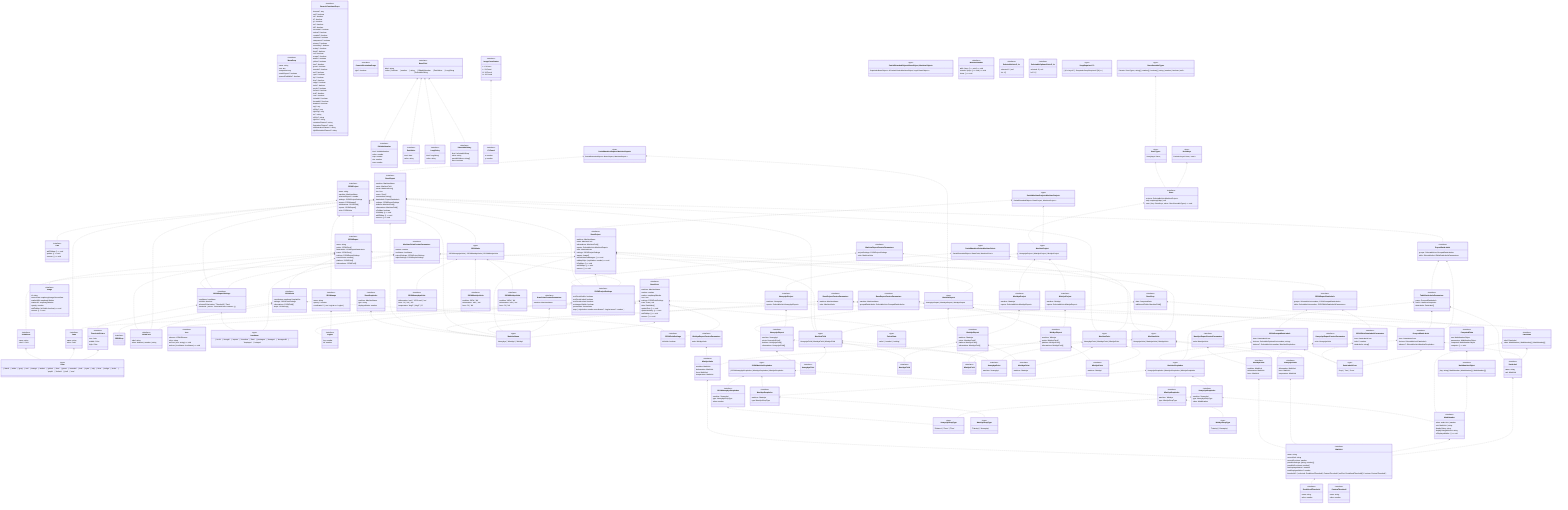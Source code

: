 classDiagram
class MenuProp {
  <<interface>>
  name: string
  icon: any
  component: any
  needsReport?: boolean
  openedOnMobile?: boolean
}



class GenericContainerProps {
  <<interface>>
  element?: any
  xxxl?: boolean
  xxl?: boolean
  xl?: boolean
  lg?: boolean
  sm?: boolean
  full?: boolean
  horizontal?: boolean
  vertical?: boolean
  rounded?: boolean
  colorless?: boolean
  transparent?: boolean
  primary?: boolean
  secondary?: boolean
  tertiary?: boolean
  black?: boolean
  red?: boolean
  orange?: boolean
  amber?: boolean
  yellow?: boolean
  lime?: boolean
  green?: boolean
  emerald?: boolean
  teal?: boolean
  cyan?: boolean
  sky?: boolean
  blue?: boolean
  indigo?: boolean
  violet?: boolean
  purple?: boolean
  fuchsia?: boolean
  pink?: boolean
  rose?: boolean
  clickable?: boolean
  focusable?: boolean
  disabled?: boolean
  svg?: any
  leftSvg?: any
  rightSvg?: any
  src?: string
  leftSrc?: string
  rightSrc?: string
  containerClasses?: string
  illustrationClasses?: string
  leftIllustrationClasses?: string
  rightIllustrationClasses?: string
}



class GenericIllustrationProps {
  <<interface>>
  right?: boolean
}



class Color {
  <<type>>
  | 'black'   | 'white'   | 'gray'   | 'red'   | 'orange'   | 'amber'   | 'yellow'   | 'lime'   | 'green'   | 'emerald'   | 'teal'   | 'cyan'   | 'sky'   | 'blue'   | 'indigo'   | 'violet'   | 'purple'   | 'fuchsia'   | 'pink'   | 'rose'
}



class MathNumberObject {
  <<interface>>
  [key: string]: MathNumber | MathNumber[] | MathNumber[][]
}
MathNumberObject <.. MathNumber


class ComputedData {
  <<interface>>
  raw: MathNumberObject
  parameters: MathNumberObject
  computed: MathNumberObject
  compute: #40;#41; =#62; void
}
ComputedData <.. MathNumberObject


class DataLabel {
  <<interface>>
  name: string
  unit: MathUnit
}
DataLabel <.. MathUnit


class DataValue {
  <<interface>>
  label: DataLabel
  value: MathNumber | MathNumber[] | MathNumber[][]
}
DataValue <.. DataLabel
DataValue <.. MathNumber


class BaseDrop {
  <<interface>>
  data: ComputedData
  additionnalFields: MachineField[]
}
BaseDrop <.. ComputedData
BaseDrop <.. MachineField


class JSONDrop {
  <<interface>>

}



class BaseField {
  <<interface>>
  label: string
  value: | boolean     | number     | string     | SlidableNumber     | DateValue     | LongString     | SelectableString
}
BaseField <.. SlidableNumber
BaseField <.. DateValue
BaseField <.. LongString
BaseField <.. SelectableString


class JSONField {
  <<interface>>
  label: string
  value: boolean | number | string
}



class SlidableNumber {
  <<interface>>
  kind: 'slidableNumber'
  value: number
  step: number
  min: number
  max: number
}



class DateValue {
  <<interface>>
  kind: 'date'
  value: string
}



class LongString {
  <<interface>>
  kind: 'longString'
  value: string
}



class SelectableString {
  <<interface>>
  kind: 'selectableString'
  value: string
  possibleValues: string[]
  strict: boolean
}



class HeavydynField {
  <<interface>>

}



class MaxidynField {
  <<interface>>

}



class MinidynField {
  <<interface>>

}



class MachineField {
  <<type>>
  HeavydynField | MaxidynField | MinidynField
}
MachineField <.. HeavydynField
MachineField <.. MaxidynField
MachineField <.. MinidynField


class Icon {
  <<interface>>
  element: HTMLElement
  color: string
  setText: #40;text: string#41; =#62; void
  setIcon: #40;iconName: IconName#41; =#62; void
}



class IconName {
  <<type>>
  | 'circle'   | 'triangle'   | 'square'   | 'rhombus'   | 'flare'   | 'pentagon'   | 'hexagon'   | 'hexagonAlt'   | 'heptagon'   | 'octagon'
}



class Image {
  <<interface>>
  id: string
  sourceData: mapboxgl.ImageSourceRaw
  markerNW: mapboxgl.Marker
  markerSE: mapboxgl.Marker
  opacity: number
  addToMap: #40;isVisible: boolean#41; =#62; void
  remove: #40;#41; =#62; void
}



class JSONImage {
  <<interface>>
  name: string
  opacity?: number
  coordinates?: #123;     nw: LngLat     se: LngLat   #125;
}
JSONImage <.. LngLat


class ImageCoordinates {
  <<interface>>
  tl: XYCoord
  tr: XYCoord
  bl: XYCoord
  br: XYCoord
}
ImageCoordinates <.. XYCoord


class Line {
  <<interface>>
  addToMap: #40;#41; =#62; void
  update: #40;#41; =#62; void
  remove: #40;#41; =#62; void
}



class MathNumber {
  <<interface>>
  value: math.Unit | number
  unit: MathUnit | string
  displayString: string
  displayStringWithUnit: string
  toDisplayedValue: #40;#41; =#62; void
}
MathNumber <.. MathUnit


class MathUnit {
  <<interface>>
  name: string
  currentUnit: string
  currentPrecision: number
  possibleSettings: [string, number][]
  possiblePrecisions: number[]
  minDisplayedValue?: number
  maxDisplayedValue?: number
  thresholds?: #123;     selected: PredefinedThreshold | CustomThreshold | null     list: PredefinedThreshold[]     // custom: CustomThreshold   #125;
}
MathUnit <.. PredefinedThreshold
MathUnit <.. CustomThreshold


class BasePoint {
  <<interface>>
  machine: MachineName
  number: number
  marker: mapboxgl.Marker
  icon: Icon
  settings: JSONPointSettings
  zone: Zone | null
  data: DataValue[]
  updateText: #40;#41; =#62; void
  updateVisibility: #40;#41; =#62; void
  addToMap: #40;#41; =#62; void
  remove: #40;#41; =#62; void
}
BasePoint <.. MachineName
BasePoint <.. Icon
BasePoint <.. JSONPointSettings
BasePoint <.. Zone
BasePoint <.. DataValue


class BasePointCreatorParameters {
  <<interface>>
  machine: MachineName
}
BasePointCreatorParameters <.. MachineName


class JSONPoint {
  <<interface>>
  coordinates: mapboxgl.LngLatLike
  settings: JSONPointSettings
  informations: JSONField[]
  drops: JSONDrop[]
}
JSONPoint <.. JSONPointSettings
JSONPoint <.. JSONField
JSONPoint <.. JSONDrop


class JSONPointSettings {
  <<interface>>
  isVisible: boolean
}



class HeavydynPoint {
  <<interface>>
  machine: 'Heavydyn'
}



class MaxidynPoint {
  <<interface>>
  machine: 'Maxidyn'
}



class MinidynPoint {
  <<interface>>
  machine: 'Minidyn'
}



class MachinePoint {
  <<type>>
  HeavydynPoint | MaxidynPoint | MinidynPoint
}
MachinePoint <.. HeavydynPoint
MachinePoint <.. MaxidynPoint
MachinePoint <.. MinidynPoint


class PartialMachinePoint~MachinePoint~ {
  <<type>>
  PartialExtendedObject#60;   BasePoint,   MachinePoint #62;
}
PartialMachinePoint~MachinePoint~ <.. BasePoint
PartialMachinePoint~MachinePoint~ <.. MachinePoint


class MachinePointCreatorParameters {
  <<interface>>
  number: number
  iconName: IconName
  projectSettings: JSONProjectSettings
  reportSettings: JSONReportSettings
}
MachinePointCreatorParameters <.. IconName
MachinePointCreatorParameters <.. JSONProjectSettings
MachinePointCreatorParameters <.. JSONReportSettings


class BaseProject {
  <<interface>>
  machine: MachineName
  name: MachineField
  informations: MachineField[]
  reports: SelectableList#60;MachineReport#62;
  units: MachineUnits
  settings: JSONProjectSettings
  images: Image[]
  refreshLinesAndImages: #40;#41; =#62; void
  setMapStyle: #40;styleIndex: number#41; =#62; void
  fitOnMap: #40;#41; =#62; void
  addToMap: #40;#41; =#62; void
  remove: #40;#41; =#62; void
}
BaseProject <.. MachineName
BaseProject <.. MachineField
BaseProject <.. MachineReport
BaseProject <.. MachineUnits
BaseProject <.. JSONProjectSettings
BaseProject <.. Image


class BaseProjectCreatorParameters {
  <<interface>>
  machine: MachineName
  units: MachineUnits
}
BaseProjectCreatorParameters <.. MachineName
BaseProjectCreatorParameters <.. MachineUnits


class JSONProject {
  <<interface>>
  name: string
  machine: MachineName
  selectedReport?: number
  settings: JSONProjectSettings
  images: JSONImage[]
  informations: JSONField[]
  reports: JSONReport[]
  units: JSONUnits
}
JSONProject <.. MachineName
JSONProject <.. JSONProjectSettings
JSONProject <.. JSONImage
JSONProject <.. JSONField
JSONProject <.. JSONReport
JSONProject <.. JSONUnits


class MachineName {
  <<type>>
  'Heavydyn' | 'Maxidyn' | 'Minidyn'
}



class JSONProjectSettings {
  <<interface>>
  arePointsVisible: boolean
  arePointsLinked: boolean
  arePointsLocked: boolean
  areImagesVisible: boolean
  pointsState: PointsState
  map: #123;     styleIndex: number     coordinates?: LngLat     zoom?: number   #125;
}
JSONProjectSettings <.. PointsState
JSONProjectSettings <.. LngLat


class PointsState {
  <<type>>
  'value' | 'number' | 'nothing'
}



class HeavydynProject {
  <<interface>>
  machine: 'Heavydyn'
  reports: SelectableList#60;HeavydynReport#62;
}
HeavydynProject <.. HeavydynReport


class HeavydynUnits {
  <<interface>>
  deformation: MathUnit
  force: MathUnit
  temperature: MathUnit
}
HeavydynUnits <.. MathUnit


class JSONHeavydynUnits {
  <<interface>>
  deformation: 'mm' | '1/100 mm' | 'um'
  force: 'N' | 'kN' | 'lbs'
  temperature: 'degC' | 'degF' | 'K'
}



class MaxidynProject {
  <<interface>>
  machine: 'Maxidyn'
  reports: SelectableList#60;MaxidynReport#62;
}
MaxidynProject <.. MaxidynReport


class MaxidynUnits {
  <<interface>>
  modulus: MathUnit
  deformation: MathUnit
  force: MathUnit
}
MaxidynUnits <.. MathUnit


class JSONMaxidynUnits {
  <<interface>>
  modulus: 'MPa' | 'kN'
  deformation: 'mm' | 'um'
  force: 'N' | 'kN'
}



class MinidynProject {
  <<interface>>
  machine: 'Minidyn'
  reports: SelectableList#60;MinidynReport#62;
}
MinidynProject <.. MinidynReport


class MinidynUnits {
  <<interface>>
  modulus: MathUnit
  deformation: MathUnit
  force: MathUnit
  temperature: MathUnit
}
MinidynUnits <.. MathUnit


class JSONMinidynUnits {
  <<interface>>
  modulus: 'MPa' | 'kN'
  deformation: 'mm' | 'um'
  force: 'N' | 'kN'
}



class MachineProject {
  <<type>>
  HeavydynProject | MaxidynProject | MinidynProject
}
MachineProject <.. HeavydynProject
MachineProject <.. MaxidynProject
MachineProject <.. MinidynProject


class PartialMachineProject~MachineProject~ {
  <<type>>
  PartialExtendedObject#60;   BaseProject,   MachineProject #62;
}
PartialMachineProject~MachineProject~ <.. BaseProject
PartialMachineProject~MachineProject~ <.. MachineProject


class JSONUnits {
  <<type>>
  JSONHeavydynUnits | JSONMaxidynUnits | JSONMinidynUnits
}
JSONUnits <.. JSONHeavydynUnits
JSONUnits <.. JSONMaxidynUnits
JSONUnits <.. JSONMinidynUnits


class MachineUnits {
  <<type>>
  HeavydynUnits | MaxidynUnits | MinidynUnits
}
MachineUnits <.. HeavydynUnits
MachineUnits <.. MaxidynUnits
MachineUnits <.. MinidynUnits


class BaseReport {
  <<interface>>
  machine: MachineName
  name: MachineField
  points: MachinePoint[]
  line: Line
  zones: Zone[]
  screenshots: string[]
  dataLabels: ReportDataLabels
  settings: JSONReportSettings
  platform: MachineField[]
  informations: MachineField[]
  isOnMap: boolean
  fitOnMap: #40;#41; =#62; void
  addToMap: #40;#41; =#62; void
  remove: #40;#41; =#62; void
}
BaseReport <.. MachineName
BaseReport <.. MachineField
BaseReport <.. MachinePoint
BaseReport <.. Line
BaseReport <.. Zone
BaseReport <.. ReportDataLabels
BaseReport <.. JSONReportSettings


class ReportDataLabels {
  <<interface>>
  groups: SelectableList#60;GroupedDataLabels#62;
  table: SelectableList#60;TableDataLabelsParameters#62;
}
ReportDataLabels <.. GroupedDataLabels
ReportDataLabels <.. TableDataLabelsParameters


class GroupedDataLabels {
  <<interface>>
  from: DataLabelsFrom
  choices: SelectableList#60;DataLabel#62;
  indexes?: SelectableList#60;MachineDropIndex#62;
}
GroupedDataLabels <.. DataLabelsFrom
GroupedDataLabels <.. DataLabel
GroupedDataLabels <.. MachineDropIndex


class TableDataLabelsParameters {
  <<interface>>
  group: GroupedDataLabels
  index?: MachineDropIndex
  dataLabels: DataLabel[]
}
TableDataLabelsParameters <.. GroupedDataLabels
TableDataLabelsParameters <.. MachineDropIndex
TableDataLabelsParameters <.. DataLabel


class BaseReportCreatorParameters {
  <<interface>>
  machine: MachineName
  groupedDataLabels: SelectableList#60;GroupedDataLabels#62;
}
BaseReportCreatorParameters <.. MachineName
BaseReportCreatorParameters <.. GroupedDataLabels


class JSONReport {
  <<interface>>
  name: string
  points: JSONPoint[]
  dataLabels: JSONReportDataLabels
  zones: JSONZone[]
  settings: JSONReportSettings
  screenshots: number[]
  platform: JSONField[]
  informations: JSONField[]
}
JSONReport <.. JSONPoint
JSONReport <.. JSONReportDataLabels
JSONReport <.. JSONZone
JSONReport <.. JSONReportSettings
JSONReport <.. JSONField


class JSONReportDataLabels {
  <<interface>>
  groups: SelectableList#60;number, JSONGroupedDataLabels#62;
  table: SelectableList#60;number, JSONTableDataLabelsParameters#62;
}
JSONReportDataLabels <.. JSONGroupedDataLabels
JSONReportDataLabels <.. JSONTableDataLabelsParameters


class JSONGroupedDataLabels {
  <<interface>>
  from: DataLabelsFrom
  choices: SelectableOptionalList#60;number, string#62;
  indexes?: SelectableList#60;number, MachineDropIndex#62;
}
JSONGroupedDataLabels <.. DataLabelsFrom
JSONGroupedDataLabels <.. MachineDropIndex


class JSONTableDataLabelsParameters {
  <<interface>>
  from: DataLabelsFrom
  index?: number
  dataLabels: string[]
}
JSONTableDataLabelsParameters <.. DataLabelsFrom


class DataLabelsFrom {
  <<type>>
  'Drop' | 'Test' | 'Zone'
}



class JSONReportSettings {
  <<interface>>
  iconName: IconName
  isVisible: boolean
  selectedColorization: 'Threshold' | 'Zone'
  threshold: #123;     colors: ThresholdColors     custom: #123;#125;   #125;
}
JSONReportSettings <.. IconName
JSONReportSettings <.. ThresholdColors


class ThresholdColors {
  <<interface>>
  low: Color
  middle: Color
  high: Color
}
ThresholdColors <.. Color


class BaseDropIndex {
  <<interface>>
  machine: MachineName
  type: string
  displayedIndex: number
}
BaseDropIndex <.. MachineName


class HeavydynReport {
  <<interface>>
  machine: 'Heavydyn'
  points: HeavydynPoint[]
  platform: HeavydynField[]
  informations: HeavydynField[]
}
HeavydynReport <.. HeavydynPoint
HeavydynReport <.. HeavydynField


class HeavydynReportCreatorParameters {
  <<interface>>
  units: HeavydynUnits
}
HeavydynReportCreatorParameters <.. HeavydynUnits


class HeavydynDropType {
  <<type>>
  'Distance' | 'Force' | 'Time'
}



class HeavydynDropIndex {
  <<interface>>
  machine: 'Heavydyn'
  type: HeavydynDropType
  value: MathNumber
}
HeavydynDropIndex <.. HeavydynDropType
HeavydynDropIndex <.. MathNumber


class JSONHeavydynDropIndex {
  <<interface>>
  machine: 'Heavydyn'
  type: HeavydynDropType
  value: number
}
JSONHeavydynDropIndex <.. HeavydynDropType


class MaxidynReport {
  <<interface>>
  machine: 'Maxidyn'
  points: MaxidynPoint[]
  platform: MaxidynField[]
  informations: MaxidynField[]
}
MaxidynReport <.. MaxidynPoint
MaxidynReport <.. MaxidynField


class MaxidynReportCreatorParameters {
  <<interface>>
  units: MaxidynUnits
}
MaxidynReportCreatorParameters <.. MaxidynUnits


class MaxidynDropType {
  <<type>>
  'Training' | 'Averaging'
}



class MaxidynDropIndex {
  <<interface>>
  machine: 'Maxidyn'
  type: MaxidynDropType
}
MaxidynDropIndex <.. MaxidynDropType


class MinidynReport {
  <<interface>>
  machine: 'Minidyn'
  points: MinidynPoint[]
  platform: MinidynField[]
  informations: MinidynField[]
}
MinidynReport <.. MinidynPoint
MinidynReport <.. MinidynField


class MinidynReportCreatorParameters {
  <<interface>>
  units: MinidynUnits
}
MinidynReportCreatorParameters <.. MinidynUnits


class MinidynDropType {
  <<type>>
  'Training' | 'Averaging'
}



class MinidynDropIndex {
  <<interface>>
  machine: 'Minidyn'
  type: MinidynDropType
}
MinidynDropIndex <.. MinidynDropType


class MachineReport {
  <<type>>
  HeavydynReport | MaxidynReport | MinidynReport
}
MachineReport <.. HeavydynReport
MachineReport <.. MaxidynReport
MachineReport <.. MinidynReport


class PartialMachineReport~MachineReport~ {
  <<type>>
  PartialExtendedObject#60;   BaseReport,   MachineReport #62;
}
PartialMachineReport~MachineReport~ <.. BaseReport
PartialMachineReport~MachineReport~ <.. MachineReport


class MachineReportCreatorParameters {
  <<interface>>
  projectSettings: JSONProjectSettings
  units: MachineUnits
}
MachineReportCreatorParameters <.. JSONProjectSettings
MachineReportCreatorParameters <.. MachineUnits


class MachineDropIndex {
  <<type>>
  HeavydynDropIndex | MaxidynDropIndex | MinidynDropIndex
}
MachineDropIndex <.. HeavydynDropIndex
MachineDropIndex <.. MaxidynDropIndex
MachineDropIndex <.. MinidynDropIndex


class JSONMachineDropIndex {
  <<type>>
  | JSONHeavydynDropIndex   | MaxidynDropIndex   | MinidynDropIndex
}
JSONMachineDropIndex <.. JSONHeavydynDropIndex
JSONMachineDropIndex <.. MaxidynDropIndex
JSONMachineDropIndex <.. MinidynDropIndex


class CustomThreshold {
  <<interface>>
  name: string
  value: number
}



class PredefinedThreshold {
  <<interface>>
  name: string
  value: number
}



class PartialExtendedObject~BaseObject, MachineObject~ {
  <<type>>
  Required#60;BaseObject#62; &   Partial#60;Omit#60;MachineObject, keyof BaseObject#62;#62;
}



class WatcherHandler {
  <<interface>>
  add: #40;stop: #40;#41; =#62; void#41; =#62; void
  remove: #40;stop: #40;#41; =#62; void#41; =#62; void
  clean: #40;#41; =#62; void
}



class Zone {
  <<interface>>
  name: string
  color: Color
}
Zone <.. Color


class JSONZone {
  <<interface>>
  name: string
  color?: Color
}
JSONZone <.. Color


class LngLat {
  <<interface>>
  lng: number
  lat: number
}



class XYCoord {
  <<interface>>
  x: number
  y: number
}



class SelectableList~S, L~ {
  <<interface>>
  selected: S | null
  list: L[]
}



class SelectableOptionalList~S, L~ {
  <<interface>>
  selected: S | null
  list?: L[]
}



class DeepRequired~T~ {
  <<type>>
  #123;   [K in keyof T]: Required#60;DeepRequired#60;T[K]#62;#62; #125;
}



class Store {
  <<interface>>
  projects: SelectableList#60;MachineProject#62;
  map: mapboxgl.Map | null
  save: #40;key: StoreKeys, value: StoreSaveableTypes#41; =#62; void
}
Store <.. MachineProject


class StoreKeys {
  <<type>>
  Exclude#60;keyof Store, 'save'#62;
}
StoreKeys <.. Store


class StoreTypes {
  <<type>>
  Store[keyof Store]
}
StoreTypes <.. Store


class StoreSaveableTypes {
  <<type>>
  Extract#60;   StoreTypes,   string[] | number[] | boolean[] | string | number | boolean | null #62;
}
StoreSaveableTypes <.. StoreTypes